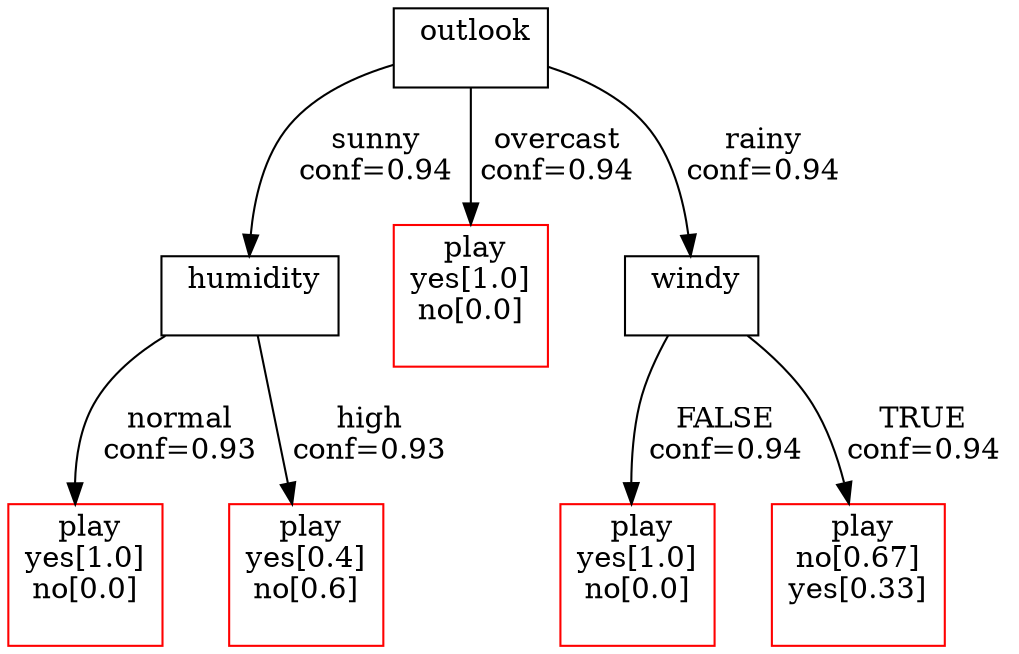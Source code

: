 digraph mediationTree{
8775802756997[label=" outlook
 ",shape=box, color=black]8775802756997->8775802783163[label="sunny
 conf=0.94 "]
8775802783163[label=" humidity
 ",shape=box, color=black]8775802783163->8775802783142[label="normal
 conf=0.93 "]
8775802783142[label=" play
yes[1.0]
no[0.0]
 ",shape=box, color=red]8775802783163->8775802783184[label="high
 conf=0.93 "]
8775802783184[label=" play
yes[0.4]
no[0.6]
 ",shape=box, color=red]8775802756997->8775802783010[label="overcast
 conf=0.94 "]
8775802783010[label=" play
yes[1.0]
no[0.0]
 ",shape=box, color=red]8775802756997->8775802783133[label="rainy
 conf=0.94 "]
8775802783133[label=" windy
 ",shape=box, color=black]8775802783133->8775802770068[label="FALSE
 conf=0.94 "]
8775802770068[label=" play
yes[1.0]
no[0.0]
 ",shape=box, color=red]8775802783133->8775802770158[label="TRUE
 conf=0.94 "]
8775802770158[label=" play
no[0.67]
yes[0.33]
 ",shape=box, color=red]
}
